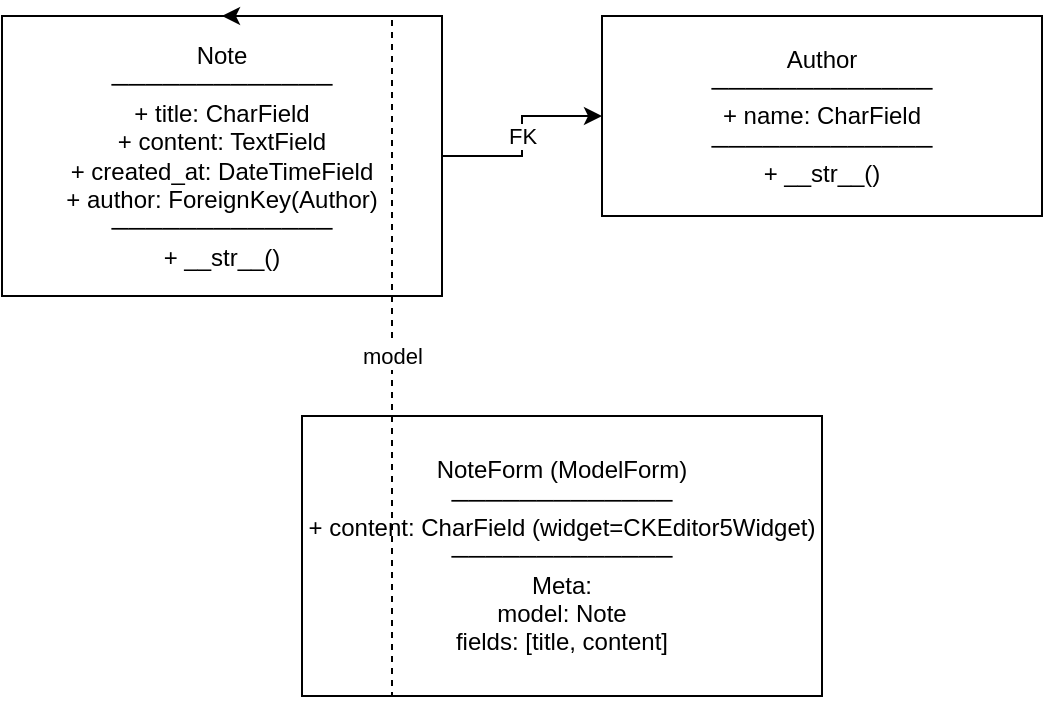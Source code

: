<mxfile version="16.0.6" type="device">
  <diagram id="diagramId" name="Page-1">
    <mxGraphModel dx="1024" dy="768" grid="1" gridSize="10" guides="1" tooltips="1" connect="1" arrows="1" fold="1" page="1" pageScale="1" pageWidth="827" pageHeight="1169" math="0" shadow="0">
      <root>
        <mxCell id="0" />
        <mxCell id="1" parent="0" />
        <!-- Note Class -->
        <mxCell id="2" value="Note&#xa;─────────────&#xa;+ title: CharField&#xa;+ content: TextField&#xa;+ created_at: DateTimeField&#xa;+ author: ForeignKey(Author)&#xa;─────────────&#xa;+ __str__()" style="shape=rectangle;whiteSpace=wrap;html=1;fontSize=12;" vertex="1" parent="1">
          <mxGeometry x="50" y="50" width="220" height="140" as="geometry" />
        </mxCell>
        <!-- Author Class -->
        <mxCell id="3" value="Author&#xa;─────────────&#xa;+ name: CharField&#xa;─────────────&#xa;+ __str__()" style="shape=rectangle;whiteSpace=wrap;html=1;fontSize=12;" vertex="1" parent="1">
          <mxGeometry x="350" y="50" width="220" height="100" as="geometry" />
        </mxCell>
        <!-- NoteForm Class -->
        <mxCell id="5" value="NoteForm (ModelForm)&#xa;─────────────&#xa;+ content: CharField (widget=CKEditor5Widget)&#xa;─────────────&#xa;Meta:&#xa;  model: Note&#xa;  fields: [title, content]" style="shape=rectangle;whiteSpace=wrap;html=1;fontSize=12;fontStyle=italic;" vertex="1" parent="1">
          <mxGeometry x="200" y="250" width="260" height="140" as="geometry" />
        </mxCell>
        <!-- Relationship: Note.author FK to Author -->
        <mxCell id="4" value="FK" style="edgeStyle=orthogonalEdgeStyle;dashed=0;rounded=0;html=1;exitX=1;exitY=0.5;exitPerimeter=1;entryX=0;entryY=0.5;entryPerimeter=1;" edge="1" parent="1" source="2" target="3">
          <mxGeometry relative="1" as="geometry" />
        </mxCell>
        <!-- Relationship: NoteForm uses Note as its model -->
        <mxCell id="6" value="model" style="edgeStyle=elbowEdgeStyle;dashed=1;rounded=0;html=1;exitX=0.5;exitY=1;exitPerimeter=1;entryX=0.5;entryY=0;entryPerimeter=1;" edge="1" parent="1" source="5" target="2">
          <mxGeometry relative="1" as="geometry" />
        </mxCell>
      </root>
    </mxGraphModel>
  </diagram>
</mxfile>
